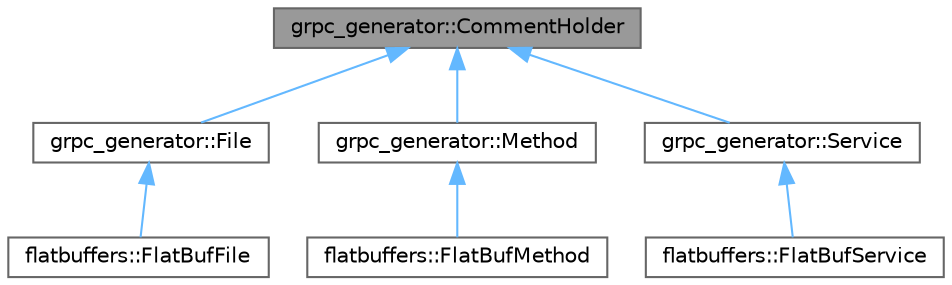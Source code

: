 digraph "grpc_generator::CommentHolder"
{
 // LATEX_PDF_SIZE
  bgcolor="transparent";
  edge [fontname=Helvetica,fontsize=10,labelfontname=Helvetica,labelfontsize=10];
  node [fontname=Helvetica,fontsize=10,shape=box,height=0.2,width=0.4];
  Node1 [id="Node000001",label="grpc_generator::CommentHolder",height=0.2,width=0.4,color="gray40", fillcolor="grey60", style="filled", fontcolor="black",tooltip=" "];
  Node1 -> Node2 [id="edge7_Node000001_Node000002",dir="back",color="steelblue1",style="solid",tooltip=" "];
  Node2 [id="Node000002",label="grpc_generator::File",height=0.2,width=0.4,color="gray40", fillcolor="white", style="filled",URL="$structgrpc__generator_1_1File.html",tooltip=" "];
  Node2 -> Node3 [id="edge8_Node000002_Node000003",dir="back",color="steelblue1",style="solid",tooltip=" "];
  Node3 [id="Node000003",label="flatbuffers::FlatBufFile",height=0.2,width=0.4,color="gray40", fillcolor="white", style="filled",URL="$classflatbuffers_1_1FlatBufFile.html",tooltip=" "];
  Node1 -> Node4 [id="edge9_Node000001_Node000004",dir="back",color="steelblue1",style="solid",tooltip=" "];
  Node4 [id="Node000004",label="grpc_generator::Method",height=0.2,width=0.4,color="gray40", fillcolor="white", style="filled",URL="$structgrpc__generator_1_1Method.html",tooltip=" "];
  Node4 -> Node5 [id="edge10_Node000004_Node000005",dir="back",color="steelblue1",style="solid",tooltip=" "];
  Node5 [id="Node000005",label="flatbuffers::FlatBufMethod",height=0.2,width=0.4,color="gray40", fillcolor="white", style="filled",URL="$classflatbuffers_1_1FlatBufMethod.html",tooltip=" "];
  Node1 -> Node6 [id="edge11_Node000001_Node000006",dir="back",color="steelblue1",style="solid",tooltip=" "];
  Node6 [id="Node000006",label="grpc_generator::Service",height=0.2,width=0.4,color="gray40", fillcolor="white", style="filled",URL="$structgrpc__generator_1_1Service.html",tooltip=" "];
  Node6 -> Node7 [id="edge12_Node000006_Node000007",dir="back",color="steelblue1",style="solid",tooltip=" "];
  Node7 [id="Node000007",label="flatbuffers::FlatBufService",height=0.2,width=0.4,color="gray40", fillcolor="white", style="filled",URL="$classflatbuffers_1_1FlatBufService.html",tooltip=" "];
}
